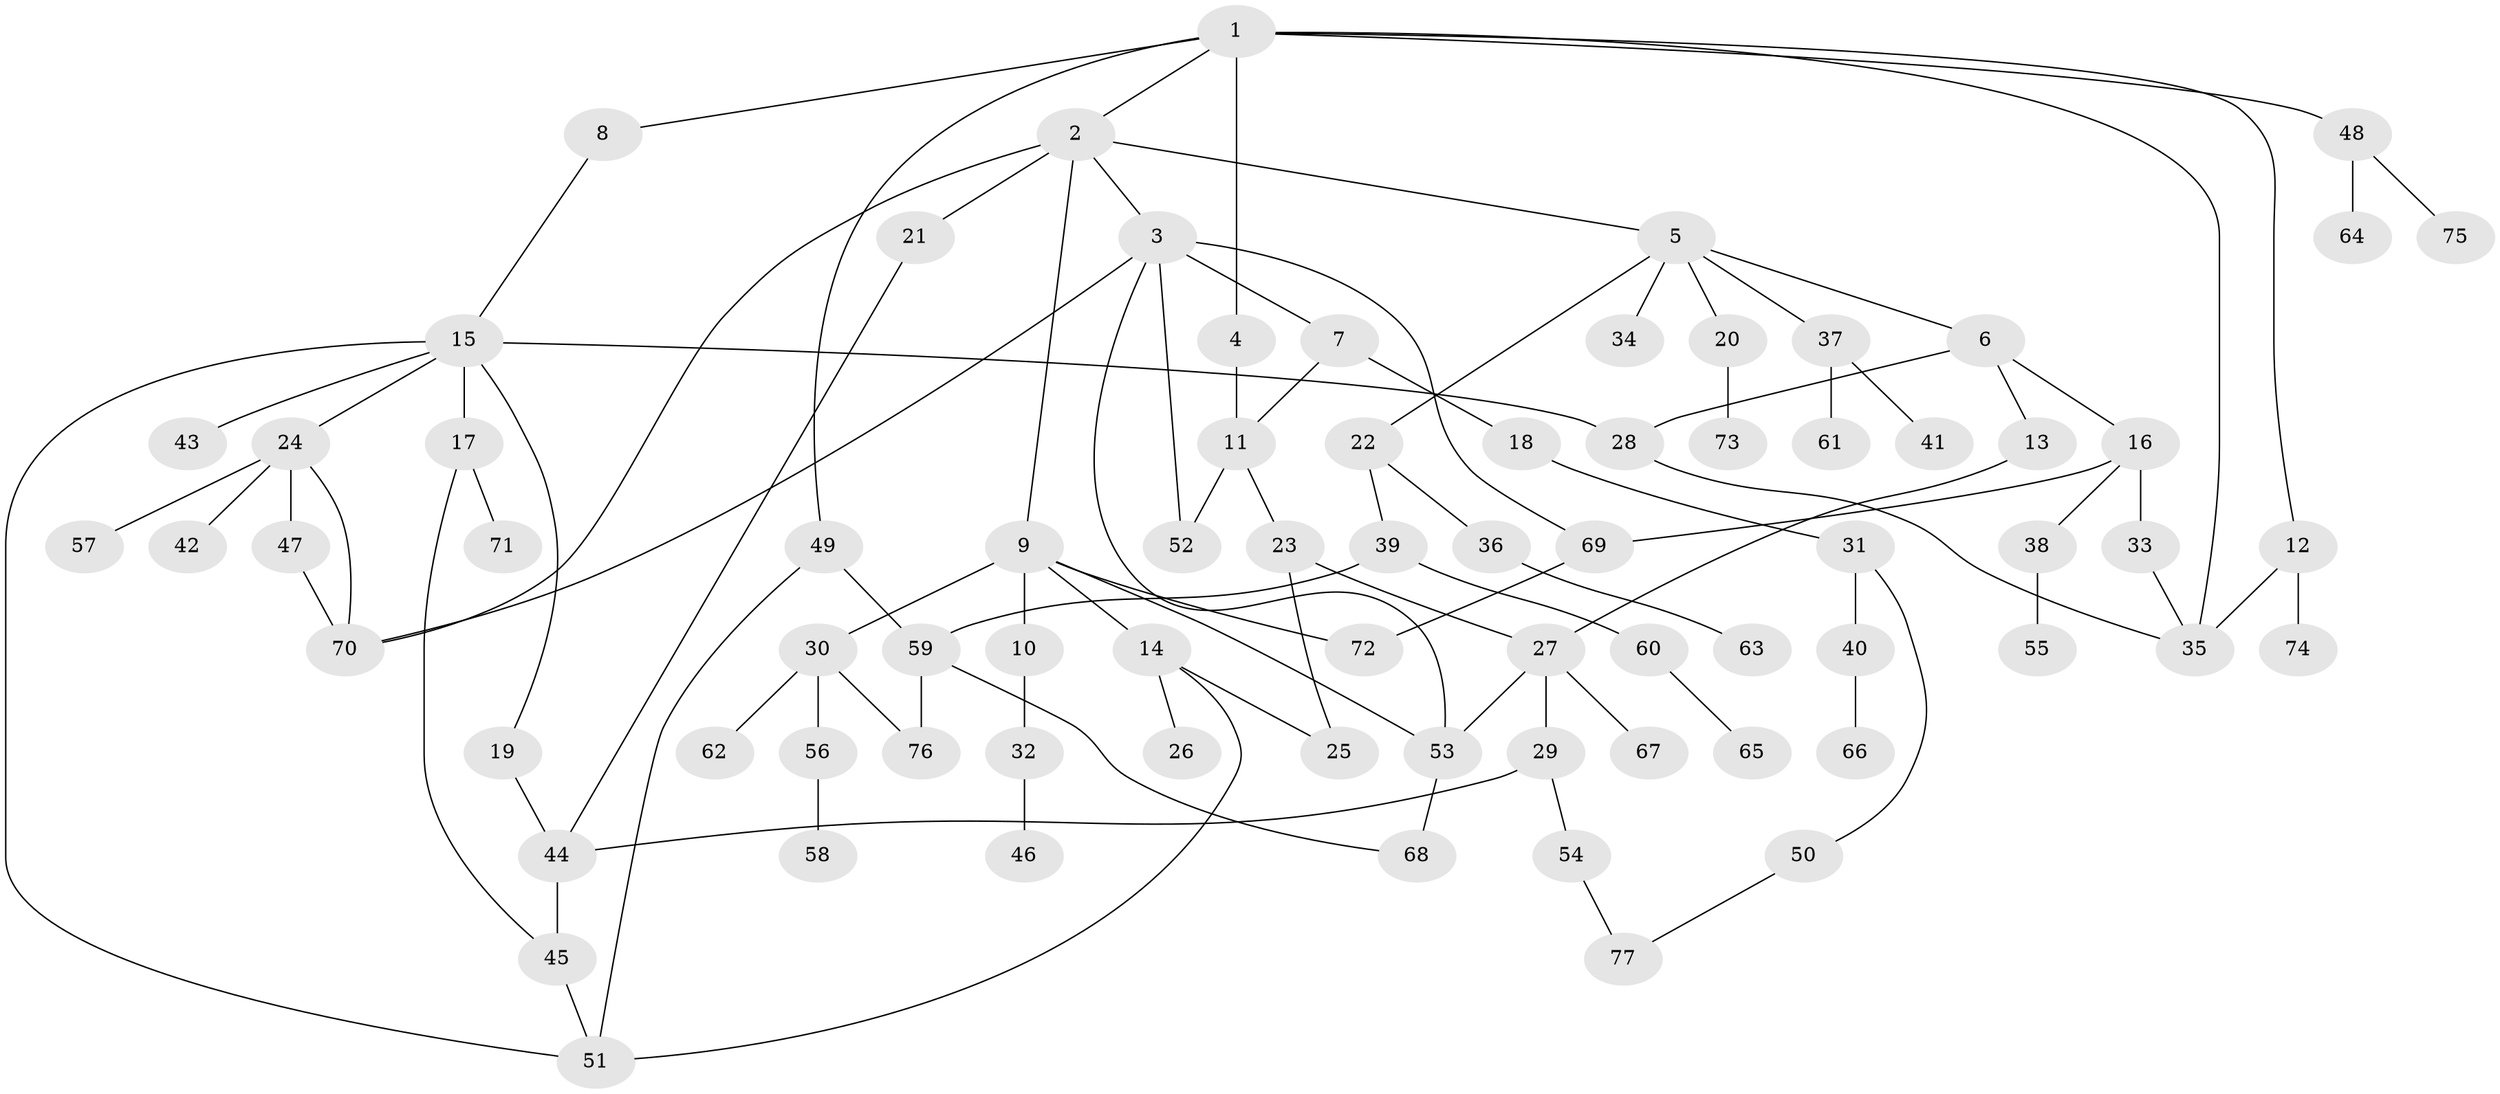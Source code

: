 // original degree distribution, {7: 0.03125, 6: 0.0234375, 4: 0.109375, 2: 0.3046875, 3: 0.203125, 1: 0.3203125, 5: 0.0078125}
// Generated by graph-tools (version 1.1) at 2025/49/03/04/25 22:49:01]
// undirected, 77 vertices, 101 edges
graph export_dot {
  node [color=gray90,style=filled];
  1;
  2;
  3;
  4;
  5;
  6;
  7;
  8;
  9;
  10;
  11;
  12;
  13;
  14;
  15;
  16;
  17;
  18;
  19;
  20;
  21;
  22;
  23;
  24;
  25;
  26;
  27;
  28;
  29;
  30;
  31;
  32;
  33;
  34;
  35;
  36;
  37;
  38;
  39;
  40;
  41;
  42;
  43;
  44;
  45;
  46;
  47;
  48;
  49;
  50;
  51;
  52;
  53;
  54;
  55;
  56;
  57;
  58;
  59;
  60;
  61;
  62;
  63;
  64;
  65;
  66;
  67;
  68;
  69;
  70;
  71;
  72;
  73;
  74;
  75;
  76;
  77;
  1 -- 2 [weight=1.0];
  1 -- 4 [weight=1.0];
  1 -- 8 [weight=1.0];
  1 -- 12 [weight=1.0];
  1 -- 35 [weight=1.0];
  1 -- 48 [weight=1.0];
  1 -- 49 [weight=1.0];
  2 -- 3 [weight=1.0];
  2 -- 5 [weight=1.0];
  2 -- 9 [weight=1.0];
  2 -- 21 [weight=1.0];
  2 -- 70 [weight=1.0];
  3 -- 7 [weight=1.0];
  3 -- 52 [weight=3.0];
  3 -- 53 [weight=1.0];
  3 -- 69 [weight=1.0];
  3 -- 70 [weight=1.0];
  4 -- 11 [weight=2.0];
  5 -- 6 [weight=1.0];
  5 -- 20 [weight=1.0];
  5 -- 22 [weight=1.0];
  5 -- 34 [weight=1.0];
  5 -- 37 [weight=1.0];
  6 -- 13 [weight=1.0];
  6 -- 16 [weight=1.0];
  6 -- 28 [weight=1.0];
  7 -- 11 [weight=1.0];
  7 -- 18 [weight=1.0];
  8 -- 15 [weight=1.0];
  9 -- 10 [weight=1.0];
  9 -- 14 [weight=1.0];
  9 -- 30 [weight=1.0];
  9 -- 53 [weight=1.0];
  9 -- 72 [weight=1.0];
  10 -- 32 [weight=1.0];
  11 -- 23 [weight=1.0];
  11 -- 52 [weight=1.0];
  12 -- 35 [weight=2.0];
  12 -- 74 [weight=2.0];
  13 -- 27 [weight=1.0];
  14 -- 25 [weight=1.0];
  14 -- 26 [weight=3.0];
  14 -- 51 [weight=1.0];
  15 -- 17 [weight=1.0];
  15 -- 19 [weight=1.0];
  15 -- 24 [weight=1.0];
  15 -- 28 [weight=1.0];
  15 -- 43 [weight=1.0];
  15 -- 51 [weight=1.0];
  16 -- 33 [weight=1.0];
  16 -- 38 [weight=1.0];
  16 -- 69 [weight=1.0];
  17 -- 45 [weight=1.0];
  17 -- 71 [weight=1.0];
  18 -- 31 [weight=1.0];
  19 -- 44 [weight=1.0];
  20 -- 73 [weight=1.0];
  21 -- 44 [weight=1.0];
  22 -- 36 [weight=1.0];
  22 -- 39 [weight=1.0];
  23 -- 25 [weight=1.0];
  23 -- 27 [weight=1.0];
  24 -- 42 [weight=1.0];
  24 -- 47 [weight=1.0];
  24 -- 57 [weight=2.0];
  24 -- 70 [weight=1.0];
  27 -- 29 [weight=1.0];
  27 -- 53 [weight=1.0];
  27 -- 67 [weight=2.0];
  28 -- 35 [weight=1.0];
  29 -- 44 [weight=1.0];
  29 -- 54 [weight=1.0];
  30 -- 56 [weight=1.0];
  30 -- 62 [weight=1.0];
  30 -- 76 [weight=1.0];
  31 -- 40 [weight=1.0];
  31 -- 50 [weight=1.0];
  32 -- 46 [weight=1.0];
  33 -- 35 [weight=1.0];
  36 -- 63 [weight=1.0];
  37 -- 41 [weight=1.0];
  37 -- 61 [weight=1.0];
  38 -- 55 [weight=1.0];
  39 -- 59 [weight=1.0];
  39 -- 60 [weight=1.0];
  40 -- 66 [weight=1.0];
  44 -- 45 [weight=1.0];
  45 -- 51 [weight=1.0];
  47 -- 70 [weight=2.0];
  48 -- 64 [weight=1.0];
  48 -- 75 [weight=1.0];
  49 -- 51 [weight=1.0];
  49 -- 59 [weight=1.0];
  50 -- 77 [weight=1.0];
  53 -- 68 [weight=1.0];
  54 -- 77 [weight=1.0];
  56 -- 58 [weight=1.0];
  59 -- 68 [weight=1.0];
  59 -- 76 [weight=1.0];
  60 -- 65 [weight=1.0];
  69 -- 72 [weight=1.0];
}
